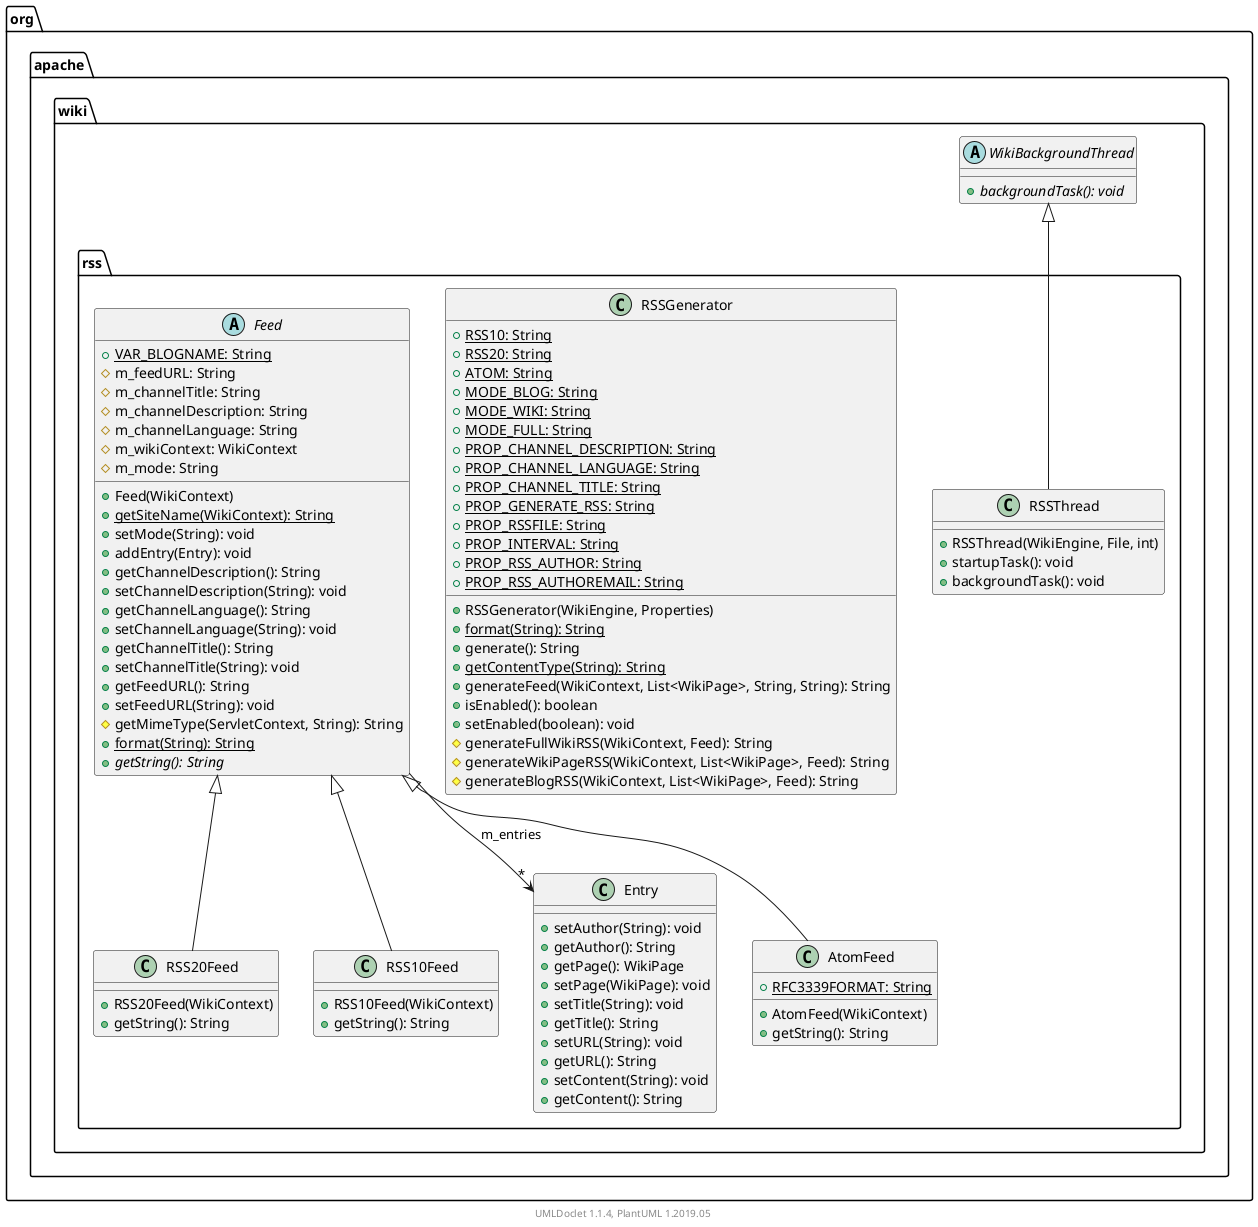 @startuml

    namespace org.apache.wiki.rss {

        class RSSThread [[RSSThread.html]] {
            +RSSThread(WikiEngine, File, int)
            +startupTask(): void
            +backgroundTask(): void
        }

        class RSSGenerator [[RSSGenerator.html]] {
            {static} +RSS10: String
            {static} +RSS20: String
            {static} +ATOM: String
            {static} +MODE_BLOG: String
            {static} +MODE_WIKI: String
            {static} +MODE_FULL: String
            {static} +PROP_CHANNEL_DESCRIPTION: String
            {static} +PROP_CHANNEL_LANGUAGE: String
            {static} +PROP_CHANNEL_TITLE: String
            {static} +PROP_GENERATE_RSS: String
            {static} +PROP_RSSFILE: String
            {static} +PROP_INTERVAL: String
            {static} +PROP_RSS_AUTHOR: String
            {static} +PROP_RSS_AUTHOREMAIL: String
            +RSSGenerator(WikiEngine, Properties)
            {static} +format(String): String
            +generate(): String
            {static} +getContentType(String): String
            +generateFeed(WikiContext, List<WikiPage>, String, String): String
            +isEnabled(): boolean
            +setEnabled(boolean): void
            #generateFullWikiRSS(WikiContext, Feed): String
            #generateWikiPageRSS(WikiContext, List<WikiPage>, Feed): String
            #generateBlogRSS(WikiContext, List<WikiPage>, Feed): String
        }

        class RSS20Feed [[RSS20Feed.html]] {
            +RSS20Feed(WikiContext)
            +getString(): String
        }

        class RSS10Feed [[RSS10Feed.html]] {
            +RSS10Feed(WikiContext)
            +getString(): String
        }

        abstract class Feed [[Feed.html]] {
            {static} +VAR_BLOGNAME: String
            #m_feedURL: String
            #m_channelTitle: String
            #m_channelDescription: String
            #m_channelLanguage: String
            #m_wikiContext: WikiContext
            #m_mode: String
            +Feed(WikiContext)
            {static} +getSiteName(WikiContext): String
            +setMode(String): void
            +addEntry(Entry): void
            +getChannelDescription(): String
            +setChannelDescription(String): void
            +getChannelLanguage(): String
            +setChannelLanguage(String): void
            +getChannelTitle(): String
            +setChannelTitle(String): void
            +getFeedURL(): String
            +setFeedURL(String): void
            #getMimeType(ServletContext, String): String
            {static} +format(String): String
            {abstract} +getString(): String
        }

        class Entry [[Entry.html]] {
            +setAuthor(String): void
            +getAuthor(): String
            +getPage(): WikiPage
            +setPage(WikiPage): void
            +setTitle(String): void
            +getTitle(): String
            +setURL(String): void
            +getURL(): String
            +setContent(String): void
            +getContent(): String
        }

        class AtomFeed [[AtomFeed.html]] {
            {static} +RFC3339FORMAT: String
            +AtomFeed(WikiContext)
            +getString(): String
        }

        abstract class org.apache.wiki.WikiBackgroundThread {
            {abstract} +backgroundTask(): void
        }
        org.apache.wiki.WikiBackgroundThread <|-- RSSThread

        Feed <|-- RSS20Feed

        Feed <|-- RSS10Feed

        Feed <|-- AtomFeed

        Feed --> "*" Entry: m_entries

    }


    center footer UMLDoclet 1.1.4, PlantUML 1.2019.05
@enduml

